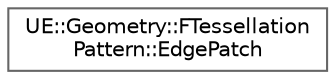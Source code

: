 digraph "Graphical Class Hierarchy"
{
 // INTERACTIVE_SVG=YES
 // LATEX_PDF_SIZE
  bgcolor="transparent";
  edge [fontname=Helvetica,fontsize=10,labelfontname=Helvetica,labelfontsize=10];
  node [fontname=Helvetica,fontsize=10,shape=box,height=0.2,width=0.4];
  rankdir="LR";
  Node0 [id="Node000000",label="UE::Geometry::FTessellation\lPattern::EdgePatch",height=0.2,width=0.4,color="grey40", fillcolor="white", style="filled",URL="$d4/d65/structUE_1_1Geometry_1_1FTessellationPattern_1_1EdgePatch.html",tooltip="Represents an abstract edge as a parameterized line segment with two endpoints [v1,..."];
}
